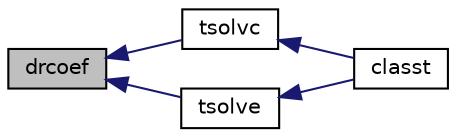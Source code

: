 digraph "drcoef"
{
 // INTERACTIVE_SVG=YES
  edge [fontname="Helvetica",fontsize="10",labelfontname="Helvetica",labelfontsize="10"];
  node [fontname="Helvetica",fontsize="10",shape=record];
  rankdir="LR";
  Node1 [label="drcoef",height=0.2,width=0.4,color="black", fillcolor="grey75", style="filled", fontcolor="black"];
  Node1 -> Node2 [dir="back",color="midnightblue",fontsize="10",style="solid",fontname="Helvetica"];
  Node2 [label="tsolvc",height=0.2,width=0.4,color="black", fillcolor="white", style="filled",URL="$TSOLVC_8f.html#a824dab26436ace6ad8f0f9e2f6908ce2"];
  Node2 -> Node3 [dir="back",color="midnightblue",fontsize="10",style="solid",fontname="Helvetica"];
  Node3 [label="classt",height=0.2,width=0.4,color="black", fillcolor="white", style="filled",URL="$CLASST_8f.html#afc821376816034a0c657e69bb4b06a24"];
  Node1 -> Node4 [dir="back",color="midnightblue",fontsize="10",style="solid",fontname="Helvetica"];
  Node4 [label="tsolve",height=0.2,width=0.4,color="black", fillcolor="white", style="filled",URL="$TSOLVE_8f.html#a6e73723f0d6d00d8dc1c69c462493fe2"];
  Node4 -> Node3 [dir="back",color="midnightblue",fontsize="10",style="solid",fontname="Helvetica"];
}
